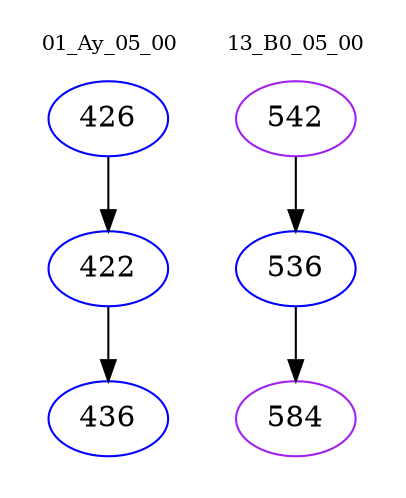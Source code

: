 digraph{
subgraph cluster_0 {
color = white
label = "01_Ay_05_00";
fontsize=10;
T0_426 [label="426", color="blue"]
T0_426 -> T0_422 [color="black"]
T0_422 [label="422", color="blue"]
T0_422 -> T0_436 [color="black"]
T0_436 [label="436", color="blue"]
}
subgraph cluster_1 {
color = white
label = "13_B0_05_00";
fontsize=10;
T1_542 [label="542", color="purple"]
T1_542 -> T1_536 [color="black"]
T1_536 [label="536", color="blue"]
T1_536 -> T1_584 [color="black"]
T1_584 [label="584", color="purple"]
}
}
